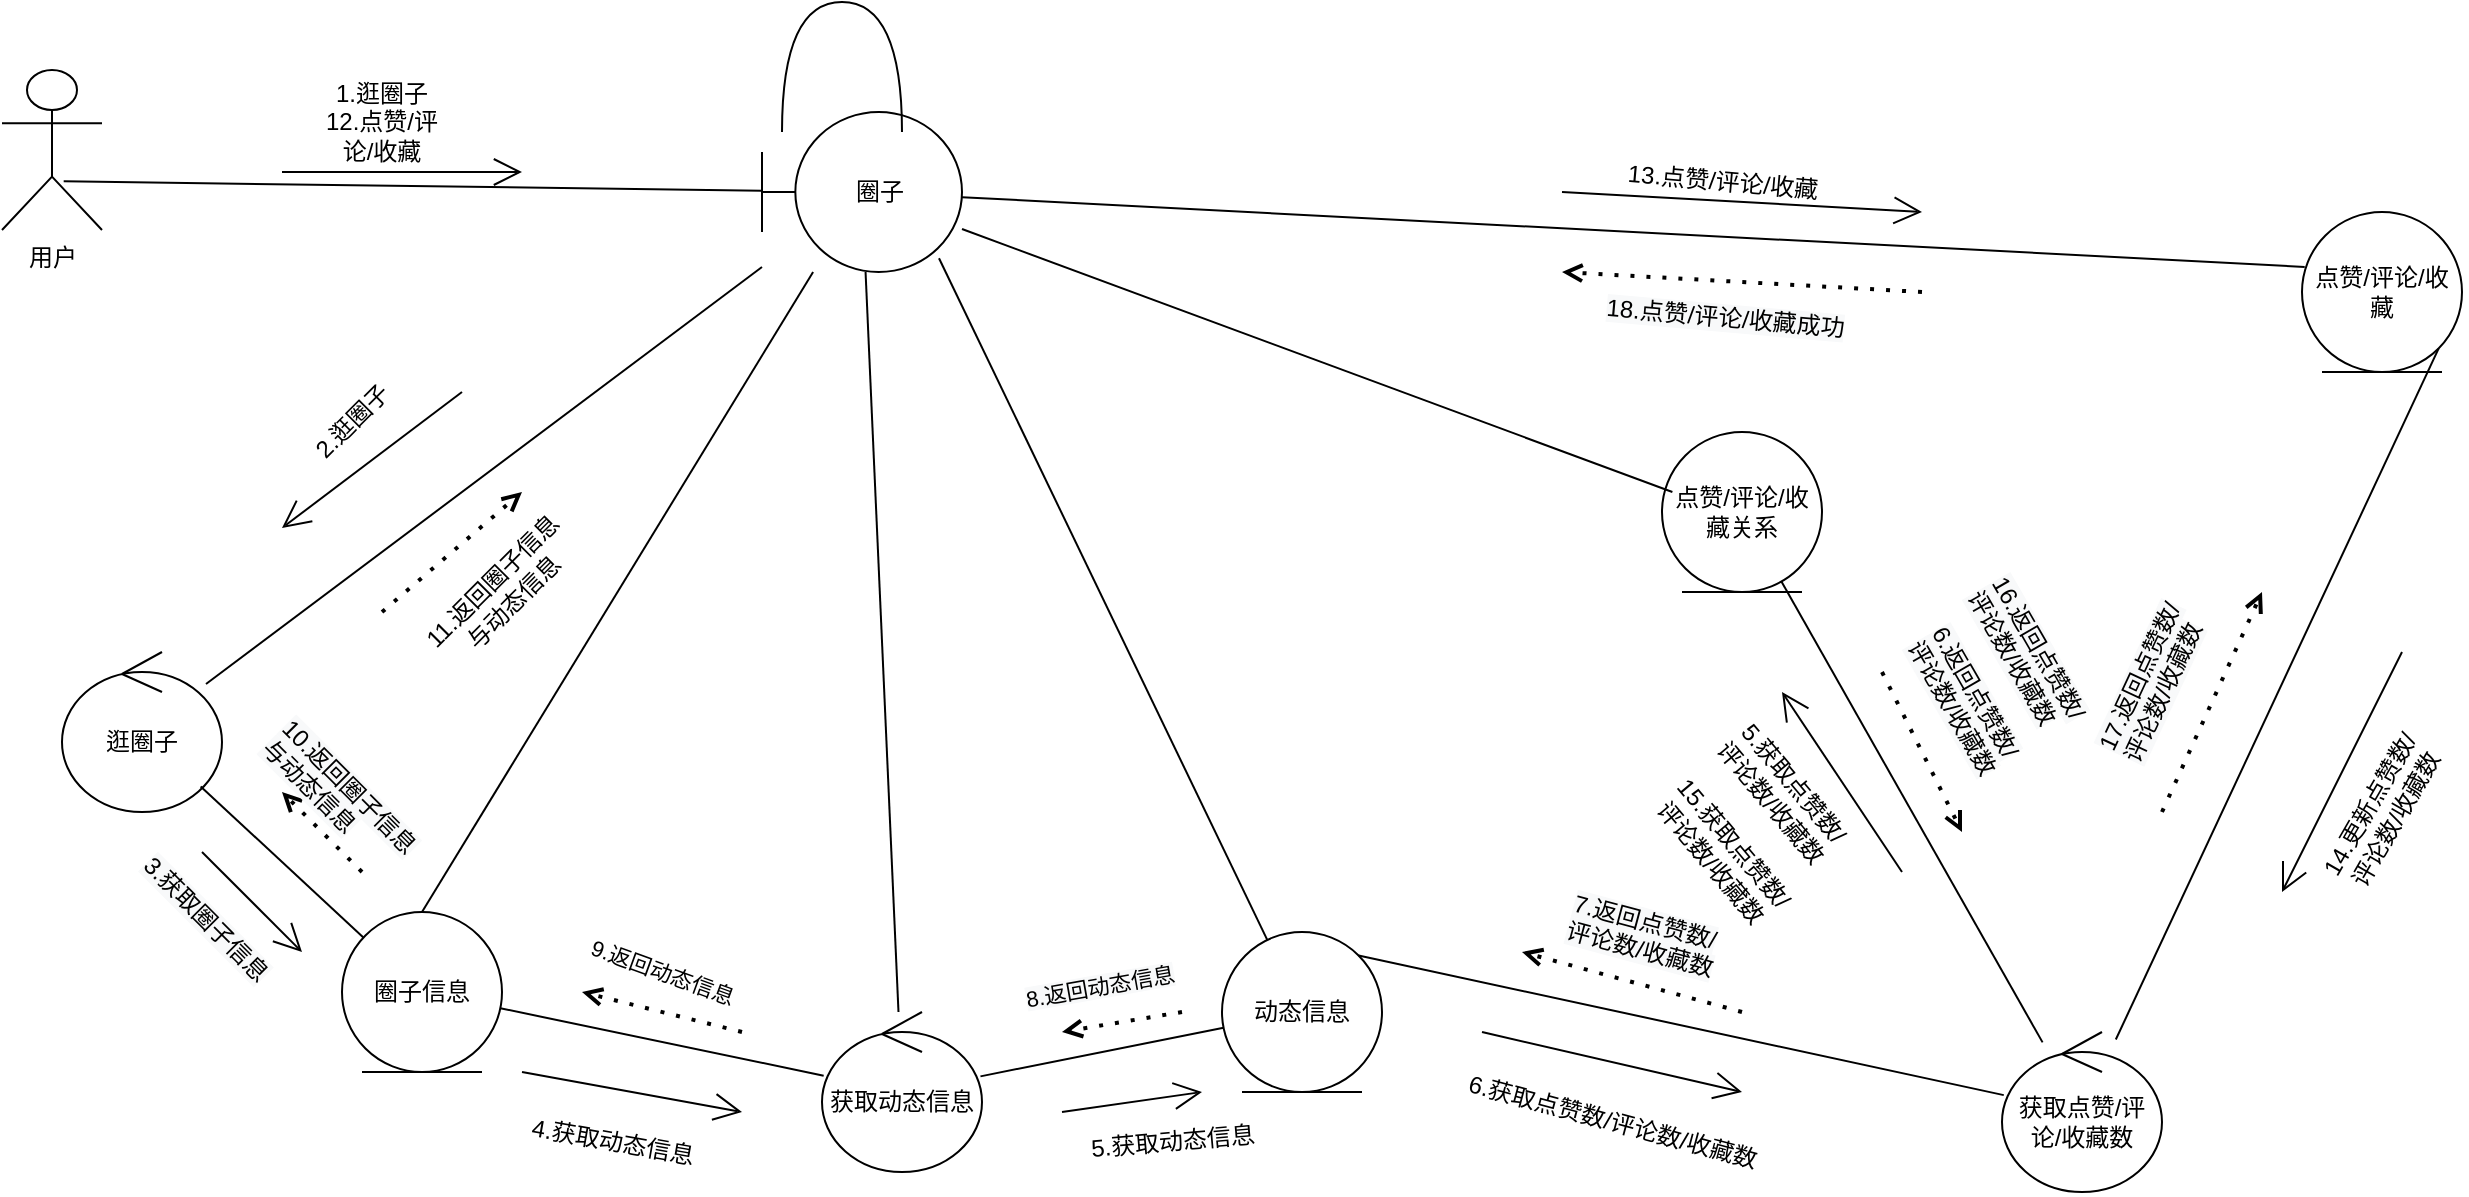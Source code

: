 <mxfile version="20.0.3" type="github" pages="8">
  <diagram id="d1b2TJYHjpC8bM6dL9ag" name="逛圈子">
    <mxGraphModel dx="1422" dy="793" grid="1" gridSize="10" guides="1" tooltips="1" connect="1" arrows="1" fold="1" page="1" pageScale="1" pageWidth="1169" pageHeight="1654" math="0" shadow="0">
      <root>
        <mxCell id="0" />
        <mxCell id="1" parent="0" />
        <mxCell id="DOh98CFtYALguDs7qSSj-1" value="用户" style="shape=umlActor;verticalLabelPosition=bottom;verticalAlign=top;html=1;" vertex="1" parent="1">
          <mxGeometry x="30" y="39" width="50" height="80" as="geometry" />
        </mxCell>
        <mxCell id="DOh98CFtYALguDs7qSSj-2" value="圈子" style="shape=umlBoundary;whiteSpace=wrap;html=1;" vertex="1" parent="1">
          <mxGeometry x="410" y="60" width="100" height="80" as="geometry" />
        </mxCell>
        <mxCell id="DOh98CFtYALguDs7qSSj-5" value="圈子信息" style="ellipse;shape=umlEntity;whiteSpace=wrap;html=1;" vertex="1" parent="1">
          <mxGeometry x="200" y="460" width="80" height="80" as="geometry" />
        </mxCell>
        <mxCell id="DOh98CFtYALguDs7qSSj-6" value="获取动态信息" style="ellipse;shape=umlControl;whiteSpace=wrap;html=1;" vertex="1" parent="1">
          <mxGeometry x="440" y="510" width="80" height="80" as="geometry" />
        </mxCell>
        <mxCell id="DOh98CFtYALguDs7qSSj-7" value="动态信息" style="ellipse;shape=umlEntity;whiteSpace=wrap;html=1;" vertex="1" parent="1">
          <mxGeometry x="640" y="470" width="80" height="80" as="geometry" />
        </mxCell>
        <mxCell id="DOh98CFtYALguDs7qSSj-8" value="获取点赞/评论/收藏数" style="ellipse;shape=umlControl;whiteSpace=wrap;html=1;" vertex="1" parent="1">
          <mxGeometry x="1030" y="520" width="80" height="80" as="geometry" />
        </mxCell>
        <mxCell id="DOh98CFtYALguDs7qSSj-9" value="&lt;span style=&quot;&quot;&gt;点赞/评论/收藏关系&lt;/span&gt;" style="ellipse;shape=umlEntity;whiteSpace=wrap;html=1;" vertex="1" parent="1">
          <mxGeometry x="860" y="220" width="80" height="80" as="geometry" />
        </mxCell>
        <mxCell id="DOh98CFtYALguDs7qSSj-10" value="点赞/评论/收藏" style="ellipse;shape=umlEntity;whiteSpace=wrap;html=1;" vertex="1" parent="1">
          <mxGeometry x="1180" y="110" width="80" height="80" as="geometry" />
        </mxCell>
        <mxCell id="DOh98CFtYALguDs7qSSj-11" value="&lt;span style=&quot;&quot;&gt;逛圈子&lt;/span&gt;" style="ellipse;shape=umlControl;whiteSpace=wrap;html=1;" vertex="1" parent="1">
          <mxGeometry x="60" y="330" width="80" height="80" as="geometry" />
        </mxCell>
        <mxCell id="DOh98CFtYALguDs7qSSj-19" value="" style="endArrow=none;html=1;rounded=0;exitX=0.617;exitY=0.696;exitDx=0;exitDy=0;exitPerimeter=0;" edge="1" parent="1" source="DOh98CFtYALguDs7qSSj-1" target="DOh98CFtYALguDs7qSSj-2">
          <mxGeometry width="50" height="50" relative="1" as="geometry">
            <mxPoint x="520" y="370" as="sourcePoint" />
            <mxPoint x="570" y="320" as="targetPoint" />
          </mxGeometry>
        </mxCell>
        <mxCell id="DOh98CFtYALguDs7qSSj-20" value="" style="endArrow=none;html=1;rounded=0;" edge="1" parent="1" source="DOh98CFtYALguDs7qSSj-11" target="DOh98CFtYALguDs7qSSj-2">
          <mxGeometry width="50" height="50" relative="1" as="geometry">
            <mxPoint x="250" y="150" as="sourcePoint" />
            <mxPoint x="420" y="106.875" as="targetPoint" />
          </mxGeometry>
        </mxCell>
        <mxCell id="DOh98CFtYALguDs7qSSj-21" value="" style="endArrow=none;html=1;rounded=0;exitX=0.5;exitY=0;exitDx=0;exitDy=0;" edge="1" parent="1" source="DOh98CFtYALguDs7qSSj-5" target="DOh98CFtYALguDs7qSSj-2">
          <mxGeometry width="50" height="50" relative="1" as="geometry">
            <mxPoint x="90.85" y="95.68" as="sourcePoint" />
            <mxPoint x="430" y="116.875" as="targetPoint" />
          </mxGeometry>
        </mxCell>
        <mxCell id="DOh98CFtYALguDs7qSSj-22" value="" style="endArrow=none;html=1;rounded=0;" edge="1" parent="1" source="DOh98CFtYALguDs7qSSj-6" target="DOh98CFtYALguDs7qSSj-2">
          <mxGeometry width="50" height="50" relative="1" as="geometry">
            <mxPoint x="100.85" y="105.68" as="sourcePoint" />
            <mxPoint x="440" y="126.875" as="targetPoint" />
          </mxGeometry>
        </mxCell>
        <mxCell id="DOh98CFtYALguDs7qSSj-23" value="" style="endArrow=none;html=1;rounded=0;entryX=0.885;entryY=0.914;entryDx=0;entryDy=0;entryPerimeter=0;" edge="1" parent="1" source="DOh98CFtYALguDs7qSSj-7" target="DOh98CFtYALguDs7qSSj-2">
          <mxGeometry width="50" height="50" relative="1" as="geometry">
            <mxPoint x="110.85" y="115.68" as="sourcePoint" />
            <mxPoint x="450" y="136.875" as="targetPoint" />
          </mxGeometry>
        </mxCell>
        <mxCell id="DOh98CFtYALguDs7qSSj-25" value="" style="endArrow=none;html=1;rounded=0;exitX=0.065;exitY=0.375;exitDx=0;exitDy=0;exitPerimeter=0;" edge="1" parent="1" source="DOh98CFtYALguDs7qSSj-9" target="DOh98CFtYALguDs7qSSj-2">
          <mxGeometry width="50" height="50" relative="1" as="geometry">
            <mxPoint x="130.85" y="135.68" as="sourcePoint" />
            <mxPoint x="470" y="156.875" as="targetPoint" />
          </mxGeometry>
        </mxCell>
        <mxCell id="DOh98CFtYALguDs7qSSj-26" value="" style="endArrow=none;html=1;rounded=0;exitX=0.017;exitY=0.343;exitDx=0;exitDy=0;exitPerimeter=0;" edge="1" parent="1" source="DOh98CFtYALguDs7qSSj-10" target="DOh98CFtYALguDs7qSSj-2">
          <mxGeometry width="50" height="50" relative="1" as="geometry">
            <mxPoint x="140.85" y="145.68" as="sourcePoint" />
            <mxPoint x="480" y="166.875" as="targetPoint" />
          </mxGeometry>
        </mxCell>
        <mxCell id="DOh98CFtYALguDs7qSSj-28" value="" style="shape=requiredInterface;html=1;verticalLabelPosition=bottom;sketch=0;direction=north;" vertex="1" parent="1">
          <mxGeometry x="420" y="5" width="60" height="65" as="geometry" />
        </mxCell>
        <mxCell id="DOh98CFtYALguDs7qSSj-29" value="" style="endArrow=open;endFill=1;endSize=12;html=1;rounded=0;" edge="1" parent="1">
          <mxGeometry width="160" relative="1" as="geometry">
            <mxPoint x="170" y="90" as="sourcePoint" />
            <mxPoint x="290" y="90" as="targetPoint" />
          </mxGeometry>
        </mxCell>
        <mxCell id="DOh98CFtYALguDs7qSSj-30" value="" style="endArrow=open;endFill=1;endSize=12;html=1;rounded=0;" edge="1" parent="1">
          <mxGeometry width="160" relative="1" as="geometry">
            <mxPoint x="260" y="200" as="sourcePoint" />
            <mxPoint x="170" y="268" as="targetPoint" />
          </mxGeometry>
        </mxCell>
        <mxCell id="DOh98CFtYALguDs7qSSj-31" value="" style="endArrow=none;html=1;rounded=0;" edge="1" parent="1" source="DOh98CFtYALguDs7qSSj-11" target="DOh98CFtYALguDs7qSSj-5">
          <mxGeometry width="50" height="50" relative="1" as="geometry">
            <mxPoint x="139.999" y="352.529" as="sourcePoint" />
            <mxPoint x="417.1" y="160.002" as="targetPoint" />
          </mxGeometry>
        </mxCell>
        <mxCell id="DOh98CFtYALguDs7qSSj-32" value="" style="endArrow=none;html=1;rounded=0;" edge="1" parent="1" source="DOh98CFtYALguDs7qSSj-5" target="DOh98CFtYALguDs7qSSj-6">
          <mxGeometry width="50" height="50" relative="1" as="geometry">
            <mxPoint x="152.899" y="347.249" as="sourcePoint" />
            <mxPoint x="430" y="154.722" as="targetPoint" />
          </mxGeometry>
        </mxCell>
        <mxCell id="DOh98CFtYALguDs7qSSj-33" value="" style="endArrow=none;html=1;rounded=0;" edge="1" parent="1" source="DOh98CFtYALguDs7qSSj-6" target="DOh98CFtYALguDs7qSSj-7">
          <mxGeometry width="50" height="50" relative="1" as="geometry">
            <mxPoint x="162.899" y="357.249" as="sourcePoint" />
            <mxPoint x="440" y="164.722" as="targetPoint" />
          </mxGeometry>
        </mxCell>
        <mxCell id="DOh98CFtYALguDs7qSSj-34" value="" style="endArrow=none;html=1;rounded=0;exitX=1;exitY=0;exitDx=0;exitDy=0;" edge="1" parent="1" source="DOh98CFtYALguDs7qSSj-7" target="DOh98CFtYALguDs7qSSj-8">
          <mxGeometry width="50" height="50" relative="1" as="geometry">
            <mxPoint x="172.899" y="367.249" as="sourcePoint" />
            <mxPoint x="450" y="174.722" as="targetPoint" />
          </mxGeometry>
        </mxCell>
        <mxCell id="DOh98CFtYALguDs7qSSj-35" value="" style="endArrow=none;html=1;rounded=0;" edge="1" parent="1" source="DOh98CFtYALguDs7qSSj-8" target="DOh98CFtYALguDs7qSSj-9">
          <mxGeometry width="50" height="50" relative="1" as="geometry">
            <mxPoint x="182.899" y="377.249" as="sourcePoint" />
            <mxPoint x="460" y="184.722" as="targetPoint" />
          </mxGeometry>
        </mxCell>
        <mxCell id="DOh98CFtYALguDs7qSSj-37" value="" style="endArrow=open;endFill=1;endSize=12;html=1;rounded=0;" edge="1" parent="1">
          <mxGeometry width="160" relative="1" as="geometry">
            <mxPoint x="130" y="430" as="sourcePoint" />
            <mxPoint x="180" y="480" as="targetPoint" />
          </mxGeometry>
        </mxCell>
        <mxCell id="DOh98CFtYALguDs7qSSj-39" value="" style="endArrow=open;endFill=1;endSize=12;html=1;rounded=0;" edge="1" parent="1">
          <mxGeometry width="160" relative="1" as="geometry">
            <mxPoint x="290" y="540" as="sourcePoint" />
            <mxPoint x="400" y="560" as="targetPoint" />
          </mxGeometry>
        </mxCell>
        <mxCell id="DOh98CFtYALguDs7qSSj-40" value="" style="endArrow=open;endFill=1;endSize=12;html=1;rounded=0;" edge="1" parent="1">
          <mxGeometry width="160" relative="1" as="geometry">
            <mxPoint x="560" y="560" as="sourcePoint" />
            <mxPoint x="630" y="550" as="targetPoint" />
          </mxGeometry>
        </mxCell>
        <mxCell id="DOh98CFtYALguDs7qSSj-41" value="" style="endArrow=open;endFill=1;endSize=12;html=1;rounded=0;" edge="1" parent="1">
          <mxGeometry width="160" relative="1" as="geometry">
            <mxPoint x="770" y="520" as="sourcePoint" />
            <mxPoint x="900" y="550" as="targetPoint" />
          </mxGeometry>
        </mxCell>
        <mxCell id="DOh98CFtYALguDs7qSSj-42" value="" style="endArrow=open;endFill=1;endSize=12;html=1;rounded=0;" edge="1" parent="1">
          <mxGeometry width="160" relative="1" as="geometry">
            <mxPoint x="980" y="440" as="sourcePoint" />
            <mxPoint x="920" y="350" as="targetPoint" />
          </mxGeometry>
        </mxCell>
        <mxCell id="DOh98CFtYALguDs7qSSj-43" value="" style="endArrow=open;endFill=1;endSize=12;html=1;rounded=0;" edge="1" parent="1">
          <mxGeometry width="160" relative="1" as="geometry">
            <mxPoint x="810" y="100" as="sourcePoint" />
            <mxPoint x="990" y="110" as="targetPoint" />
          </mxGeometry>
        </mxCell>
        <mxCell id="DOh98CFtYALguDs7qSSj-45" value="" style="endArrow=none;html=1;rounded=0;entryX=1;entryY=1;entryDx=0;entryDy=0;" edge="1" parent="1" source="DOh98CFtYALguDs7qSSj-8" target="DOh98CFtYALguDs7qSSj-10">
          <mxGeometry width="50" height="50" relative="1" as="geometry">
            <mxPoint x="1190" y="540" as="sourcePoint" />
            <mxPoint x="928.813" y="305.299" as="targetPoint" />
          </mxGeometry>
        </mxCell>
        <mxCell id="DOh98CFtYALguDs7qSSj-46" value="" style="endArrow=open;endFill=1;endSize=12;html=1;rounded=0;" edge="1" parent="1">
          <mxGeometry width="160" relative="1" as="geometry">
            <mxPoint x="1230" y="330" as="sourcePoint" />
            <mxPoint x="1170" y="450" as="targetPoint" />
          </mxGeometry>
        </mxCell>
        <mxCell id="DOh98CFtYALguDs7qSSj-48" value="" style="endArrow=open;dashed=1;html=1;dashPattern=1 3;strokeWidth=2;rounded=0;endFill=0;" edge="1" parent="1">
          <mxGeometry width="50" height="50" relative="1" as="geometry">
            <mxPoint x="400" y="520" as="sourcePoint" />
            <mxPoint x="320" y="500" as="targetPoint" />
          </mxGeometry>
        </mxCell>
        <mxCell id="DOh98CFtYALguDs7qSSj-50" value="" style="endArrow=open;dashed=1;html=1;dashPattern=1 3;strokeWidth=2;rounded=0;endFill=0;" edge="1" parent="1">
          <mxGeometry width="50" height="50" relative="1" as="geometry">
            <mxPoint x="970" y="340" as="sourcePoint" />
            <mxPoint x="1010" y="420" as="targetPoint" />
          </mxGeometry>
        </mxCell>
        <mxCell id="DOh98CFtYALguDs7qSSj-51" value="" style="endArrow=open;dashed=1;html=1;dashPattern=1 3;strokeWidth=2;rounded=0;endFill=0;" edge="1" parent="1">
          <mxGeometry width="50" height="50" relative="1" as="geometry">
            <mxPoint x="1110" y="410" as="sourcePoint" />
            <mxPoint x="1160" y="300" as="targetPoint" />
          </mxGeometry>
        </mxCell>
        <mxCell id="DOh98CFtYALguDs7qSSj-52" value="" style="endArrow=open;dashed=1;html=1;dashPattern=1 3;strokeWidth=2;rounded=0;endFill=0;" edge="1" parent="1">
          <mxGeometry width="50" height="50" relative="1" as="geometry">
            <mxPoint x="900" y="510" as="sourcePoint" />
            <mxPoint x="790" y="480" as="targetPoint" />
          </mxGeometry>
        </mxCell>
        <mxCell id="DOh98CFtYALguDs7qSSj-53" value="" style="endArrow=open;dashed=1;html=1;dashPattern=1 3;strokeWidth=2;rounded=0;endFill=0;" edge="1" parent="1">
          <mxGeometry width="50" height="50" relative="1" as="geometry">
            <mxPoint x="620" y="510" as="sourcePoint" />
            <mxPoint x="560" y="520" as="targetPoint" />
          </mxGeometry>
        </mxCell>
        <mxCell id="DOh98CFtYALguDs7qSSj-54" value="" style="endArrow=open;dashed=1;html=1;dashPattern=1 3;strokeWidth=2;rounded=0;endFill=0;" edge="1" parent="1">
          <mxGeometry width="50" height="50" relative="1" as="geometry">
            <mxPoint x="210" y="440" as="sourcePoint" />
            <mxPoint x="170" y="400" as="targetPoint" />
          </mxGeometry>
        </mxCell>
        <mxCell id="DOh98CFtYALguDs7qSSj-55" value="" style="endArrow=open;dashed=1;html=1;dashPattern=1 3;strokeWidth=2;rounded=0;endFill=0;" edge="1" parent="1">
          <mxGeometry width="50" height="50" relative="1" as="geometry">
            <mxPoint x="220" y="310" as="sourcePoint" />
            <mxPoint x="290" y="250" as="targetPoint" />
          </mxGeometry>
        </mxCell>
        <mxCell id="DOh98CFtYALguDs7qSSj-56" value="" style="endArrow=open;dashed=1;html=1;dashPattern=1 3;strokeWidth=2;rounded=0;endFill=0;" edge="1" parent="1">
          <mxGeometry width="50" height="50" relative="1" as="geometry">
            <mxPoint x="990" y="150" as="sourcePoint" />
            <mxPoint x="810" y="140" as="targetPoint" />
          </mxGeometry>
        </mxCell>
        <mxCell id="DOh98CFtYALguDs7qSSj-58" value="1.逛圈子&lt;br&gt;&lt;span style=&quot;&quot;&gt;12.点赞/评论/收藏&lt;/span&gt;" style="text;html=1;strokeColor=none;fillColor=none;align=center;verticalAlign=middle;whiteSpace=wrap;rounded=0;rotation=0;" vertex="1" parent="1">
          <mxGeometry x="190" y="50" width="60" height="30" as="geometry" />
        </mxCell>
        <mxCell id="DOh98CFtYALguDs7qSSj-59" value="2.逛圈子" style="text;html=1;align=center;verticalAlign=middle;resizable=0;points=[];autosize=1;strokeColor=none;fillColor=none;rotation=-45;" vertex="1" parent="1">
          <mxGeometry x="170" y="200" width="70" height="30" as="geometry" />
        </mxCell>
        <mxCell id="DOh98CFtYALguDs7qSSj-62" value="11.返回圈子信息&lt;br&gt;与动态信息" style="text;html=1;align=center;verticalAlign=middle;resizable=0;points=[];autosize=1;strokeColor=none;fillColor=none;rotation=-45;" vertex="1" parent="1">
          <mxGeometry x="225" y="280" width="110" height="40" as="geometry" />
        </mxCell>
        <mxCell id="DOh98CFtYALguDs7qSSj-63" value="&lt;span style=&quot;color: rgb(0, 0, 0); font-family: Helvetica; font-size: 12px; font-style: normal; font-variant-ligatures: normal; font-variant-caps: normal; font-weight: 400; letter-spacing: normal; orphans: 2; text-align: center; text-indent: 0px; text-transform: none; widows: 2; word-spacing: 0px; -webkit-text-stroke-width: 0px; background-color: rgb(248, 249, 250); text-decoration-thickness: initial; text-decoration-style: initial; text-decoration-color: initial; float: none; display: inline !important;&quot;&gt;3.获取圈子信息&lt;/span&gt;" style="text;whiteSpace=wrap;html=1;rotation=45;" vertex="1" parent="1">
          <mxGeometry x="80" y="460" width="120" height="40" as="geometry" />
        </mxCell>
        <mxCell id="DOh98CFtYALguDs7qSSj-64" value="&lt;span style=&quot;color: rgb(0, 0, 0); font-family: Helvetica; font-size: 12px; font-style: normal; font-variant-ligatures: normal; font-variant-caps: normal; font-weight: 400; letter-spacing: normal; orphans: 2; text-align: center; text-indent: 0px; text-transform: none; widows: 2; word-spacing: 0px; -webkit-text-stroke-width: 0px; background-color: rgb(248, 249, 250); text-decoration-thickness: initial; text-decoration-style: initial; text-decoration-color: initial; float: none; display: inline !important;&quot;&gt;10.返回圈子信息&lt;/span&gt;&lt;br style=&quot;color: rgb(0, 0, 0); font-family: Helvetica; font-size: 12px; font-style: normal; font-variant-ligatures: normal; font-variant-caps: normal; font-weight: 400; letter-spacing: normal; orphans: 2; text-align: center; text-indent: 0px; text-transform: none; widows: 2; word-spacing: 0px; -webkit-text-stroke-width: 0px; text-decoration-thickness: initial; text-decoration-style: initial; text-decoration-color: initial;&quot;&gt;&lt;span style=&quot;color: rgb(0, 0, 0); font-family: Helvetica; font-size: 12px; font-style: normal; font-variant-ligatures: normal; font-variant-caps: normal; font-weight: 400; letter-spacing: normal; orphans: 2; text-align: center; text-indent: 0px; text-transform: none; widows: 2; word-spacing: 0px; -webkit-text-stroke-width: 0px; background-color: rgb(248, 249, 250); text-decoration-thickness: initial; text-decoration-style: initial; text-decoration-color: initial; float: none; display: inline !important;&quot;&gt;与动态信息&lt;/span&gt;" style="text;whiteSpace=wrap;html=1;rotation=45;" vertex="1" parent="1">
          <mxGeometry x="145" y="390" width="120" height="50" as="geometry" />
        </mxCell>
        <mxCell id="DOh98CFtYALguDs7qSSj-65" value="4.获取动态信息" style="text;html=1;align=center;verticalAlign=middle;resizable=0;points=[];autosize=1;strokeColor=none;fillColor=none;rotation=10;" vertex="1" parent="1">
          <mxGeometry x="280" y="560" width="110" height="30" as="geometry" />
        </mxCell>
        <mxCell id="DOh98CFtYALguDs7qSSj-67" value="&lt;span style=&quot;font-size: 11px;&quot;&gt;9.返回动态信息&lt;/span&gt;" style="text;html=1;align=center;verticalAlign=middle;resizable=0;points=[];autosize=1;strokeColor=none;fillColor=none;rotation=20;" vertex="1" parent="1">
          <mxGeometry x="305" y="475" width="110" height="30" as="geometry" />
        </mxCell>
        <mxCell id="DOh98CFtYALguDs7qSSj-68" value="5.获取动态信息" style="text;html=1;align=center;verticalAlign=middle;resizable=0;points=[];autosize=1;strokeColor=none;fillColor=none;rotation=-5;" vertex="1" parent="1">
          <mxGeometry x="560" y="560" width="110" height="30" as="geometry" />
        </mxCell>
        <mxCell id="DOh98CFtYALguDs7qSSj-70" value="&lt;span style=&quot;color: rgb(0, 0, 0); font-family: Helvetica; font-size: 11px; font-style: normal; font-variant-ligatures: normal; font-variant-caps: normal; font-weight: 400; letter-spacing: normal; orphans: 2; text-align: center; text-indent: 0px; text-transform: none; widows: 2; word-spacing: 0px; -webkit-text-stroke-width: 0px; background-color: rgb(248, 249, 250); text-decoration-thickness: initial; text-decoration-style: initial; text-decoration-color: initial; float: none; display: inline !important;&quot;&gt;8.返回动态信息&lt;/span&gt;" style="text;whiteSpace=wrap;html=1;rotation=-10;" vertex="1" parent="1">
          <mxGeometry x="540" y="480" width="120" height="40" as="geometry" />
        </mxCell>
        <mxCell id="DOh98CFtYALguDs7qSSj-71" value="6.获取点赞数/评论数/收藏数" style="text;html=1;align=center;verticalAlign=middle;resizable=0;points=[];autosize=1;strokeColor=none;fillColor=none;rotation=15;" vertex="1" parent="1">
          <mxGeometry x="750.0" y="550" width="170" height="30" as="geometry" />
        </mxCell>
        <mxCell id="DOh98CFtYALguDs7qSSj-72" value="&lt;span style=&quot;color: rgb(0, 0, 0); font-family: Helvetica; font-size: 12px; font-style: normal; font-variant-ligatures: normal; font-variant-caps: normal; font-weight: 400; letter-spacing: normal; orphans: 2; text-align: center; text-indent: 0px; text-transform: none; widows: 2; word-spacing: 0px; -webkit-text-stroke-width: 0px; text-decoration-thickness: initial; text-decoration-style: initial; text-decoration-color: initial; background-color: rgb(248, 249, 250);&quot;&gt;7.返回点赞数/&lt;/span&gt;&lt;br style=&quot;color: rgb(0, 0, 0); font-family: Helvetica; font-size: 12px; font-style: normal; font-variant-ligatures: normal; font-variant-caps: normal; font-weight: 400; letter-spacing: normal; orphans: 2; text-align: center; text-indent: 0px; text-transform: none; widows: 2; word-spacing: 0px; -webkit-text-stroke-width: 0px; text-decoration-thickness: initial; text-decoration-style: initial; text-decoration-color: initial; background-color: rgb(248, 249, 250);&quot;&gt;&lt;span style=&quot;color: rgb(0, 0, 0); font-family: Helvetica; font-size: 12px; font-style: normal; font-variant-ligatures: normal; font-variant-caps: normal; font-weight: 400; letter-spacing: normal; orphans: 2; text-align: center; text-indent: 0px; text-transform: none; widows: 2; word-spacing: 0px; -webkit-text-stroke-width: 0px; text-decoration-thickness: initial; text-decoration-style: initial; text-decoration-color: initial; background-color: rgb(248, 249, 250);&quot;&gt;评论数/收藏数&lt;/span&gt;" style="text;whiteSpace=wrap;html=1;rotation=15;" vertex="1" parent="1">
          <mxGeometry x="810" y="455" width="110" height="50" as="geometry" />
        </mxCell>
        <mxCell id="DOh98CFtYALguDs7qSSj-73" value="5.获取点赞数/&lt;br&gt;评论数/收藏数" style="text;html=1;align=center;verticalAlign=middle;resizable=0;points=[];autosize=1;strokeColor=none;fillColor=none;rotation=50;" vertex="1" parent="1">
          <mxGeometry x="870" y="380" width="100" height="40" as="geometry" />
        </mxCell>
        <mxCell id="DOh98CFtYALguDs7qSSj-74" value="&lt;span style=&quot;color: rgb(0, 0, 0); font-family: Helvetica; font-size: 12px; font-style: normal; font-variant-ligatures: normal; font-variant-caps: normal; font-weight: 400; letter-spacing: normal; orphans: 2; text-align: center; text-indent: 0px; text-transform: none; widows: 2; word-spacing: 0px; -webkit-text-stroke-width: 0px; text-decoration-thickness: initial; text-decoration-style: initial; text-decoration-color: initial; background-color: rgb(248, 249, 250);&quot;&gt;6.返回点赞数/&lt;/span&gt;&lt;br style=&quot;color: rgb(0, 0, 0); font-family: Helvetica; font-size: 12px; font-style: normal; font-variant-ligatures: normal; font-variant-caps: normal; font-weight: 400; letter-spacing: normal; orphans: 2; text-align: center; text-indent: 0px; text-transform: none; widows: 2; word-spacing: 0px; -webkit-text-stroke-width: 0px; text-decoration-thickness: initial; text-decoration-style: initial; text-decoration-color: initial; background-color: rgb(248, 249, 250);&quot;&gt;&lt;span style=&quot;color: rgb(0, 0, 0); font-family: Helvetica; font-size: 12px; font-style: normal; font-variant-ligatures: normal; font-variant-caps: normal; font-weight: 400; letter-spacing: normal; orphans: 2; text-align: center; text-indent: 0px; text-transform: none; widows: 2; word-spacing: 0px; -webkit-text-stroke-width: 0px; text-decoration-thickness: initial; text-decoration-style: initial; text-decoration-color: initial; background-color: rgb(248, 249, 250);&quot;&gt;评论数/收藏数&lt;/span&gt;" style="text;whiteSpace=wrap;html=1;rotation=60;" vertex="1" parent="1">
          <mxGeometry x="960" y="345" width="110" height="50" as="geometry" />
        </mxCell>
        <mxCell id="DOh98CFtYALguDs7qSSj-76" value="13.点赞/评论/收藏" style="text;html=1;align=center;verticalAlign=middle;resizable=0;points=[];autosize=1;strokeColor=none;fillColor=none;rotation=5;" vertex="1" parent="1">
          <mxGeometry x="830" y="80" width="120" height="30" as="geometry" />
        </mxCell>
        <mxCell id="DOh98CFtYALguDs7qSSj-77" value="&lt;span style=&quot;color: rgb(0, 0, 0); font-family: Helvetica; font-size: 12px; font-style: normal; font-variant-ligatures: normal; font-variant-caps: normal; font-weight: 400; letter-spacing: normal; orphans: 2; text-align: center; text-indent: 0px; text-transform: none; widows: 2; word-spacing: 0px; -webkit-text-stroke-width: 0px; background-color: rgb(248, 249, 250); text-decoration-thickness: initial; text-decoration-style: initial; text-decoration-color: initial; float: none; display: inline !important;&quot;&gt;18.点赞/评论/收藏成功&lt;/span&gt;" style="text;whiteSpace=wrap;html=1;rotation=5;" vertex="1" parent="1">
          <mxGeometry x="830" y="150" width="150" height="40" as="geometry" />
        </mxCell>
        <mxCell id="DOh98CFtYALguDs7qSSj-78" value="14.更新点赞数/&lt;br&gt;评论数/收藏数" style="text;html=1;align=center;verticalAlign=middle;resizable=0;points=[];autosize=1;strokeColor=none;fillColor=none;rotation=-60;" vertex="1" parent="1">
          <mxGeometry x="1170" y="390" width="100" height="40" as="geometry" />
        </mxCell>
        <mxCell id="DOh98CFtYALguDs7qSSj-79" value="&lt;span style=&quot;color: rgb(0, 0, 0); font-family: Helvetica; font-size: 12px; font-style: normal; font-variant-ligatures: normal; font-variant-caps: normal; font-weight: 400; letter-spacing: normal; orphans: 2; text-align: center; text-indent: 0px; text-transform: none; widows: 2; word-spacing: 0px; -webkit-text-stroke-width: 0px; text-decoration-thickness: initial; text-decoration-style: initial; text-decoration-color: initial; background-color: rgb(248, 249, 250);&quot;&gt;17.返回点赞数/&lt;/span&gt;&lt;br style=&quot;color: rgb(0, 0, 0); font-family: Helvetica; font-size: 12px; font-style: normal; font-variant-ligatures: normal; font-variant-caps: normal; font-weight: 400; letter-spacing: normal; orphans: 2; text-align: center; text-indent: 0px; text-transform: none; widows: 2; word-spacing: 0px; -webkit-text-stroke-width: 0px; text-decoration-thickness: initial; text-decoration-style: initial; text-decoration-color: initial; background-color: rgb(248, 249, 250);&quot;&gt;&lt;span style=&quot;color: rgb(0, 0, 0); font-family: Helvetica; font-size: 12px; font-style: normal; font-variant-ligatures: normal; font-variant-caps: normal; font-weight: 400; letter-spacing: normal; orphans: 2; text-align: center; text-indent: 0px; text-transform: none; widows: 2; word-spacing: 0px; -webkit-text-stroke-width: 0px; text-decoration-thickness: initial; text-decoration-style: initial; text-decoration-color: initial; background-color: rgb(248, 249, 250);&quot;&gt;评论数/收藏数&lt;/span&gt;" style="text;whiteSpace=wrap;html=1;rotation=-65;" vertex="1" parent="1">
          <mxGeometry x="1060" y="310" width="110" height="50" as="geometry" />
        </mxCell>
        <mxCell id="DOh98CFtYALguDs7qSSj-81" value="15.获取点赞数/&lt;br&gt;评论数/收藏数" style="text;html=1;align=center;verticalAlign=middle;resizable=0;points=[];autosize=1;strokeColor=none;fillColor=none;rotation=50;" vertex="1" parent="1">
          <mxGeometry x="840" y="410" width="100" height="40" as="geometry" />
        </mxCell>
        <mxCell id="DOh98CFtYALguDs7qSSj-82" value="&lt;span style=&quot;color: rgb(0, 0, 0); font-family: Helvetica; font-size: 12px; font-style: normal; font-variant-ligatures: normal; font-variant-caps: normal; font-weight: 400; letter-spacing: normal; orphans: 2; text-align: center; text-indent: 0px; text-transform: none; widows: 2; word-spacing: 0px; -webkit-text-stroke-width: 0px; text-decoration-thickness: initial; text-decoration-style: initial; text-decoration-color: initial; background-color: rgb(248, 249, 250);&quot;&gt;16.返回点赞数/&lt;/span&gt;&lt;br style=&quot;color: rgb(0, 0, 0); font-family: Helvetica; font-size: 12px; font-style: normal; font-variant-ligatures: normal; font-variant-caps: normal; font-weight: 400; letter-spacing: normal; orphans: 2; text-align: center; text-indent: 0px; text-transform: none; widows: 2; word-spacing: 0px; -webkit-text-stroke-width: 0px; text-decoration-thickness: initial; text-decoration-style: initial; text-decoration-color: initial; background-color: rgb(248, 249, 250);&quot;&gt;&lt;span style=&quot;color: rgb(0, 0, 0); font-family: Helvetica; font-size: 12px; font-style: normal; font-variant-ligatures: normal; font-variant-caps: normal; font-weight: 400; letter-spacing: normal; orphans: 2; text-align: center; text-indent: 0px; text-transform: none; widows: 2; word-spacing: 0px; -webkit-text-stroke-width: 0px; text-decoration-thickness: initial; text-decoration-style: initial; text-decoration-color: initial; background-color: rgb(248, 249, 250);&quot;&gt;评论数/收藏数&lt;/span&gt;" style="text;whiteSpace=wrap;html=1;rotation=60;" vertex="1" parent="1">
          <mxGeometry x="990" y="320" width="110" height="50" as="geometry" />
        </mxCell>
      </root>
    </mxGraphModel>
  </diagram>
  <diagram id="hK-ynY_6plslQyVGIst8" name="浏览文章">
    <mxGraphModel dx="1117" dy="623" grid="1" gridSize="10" guides="1" tooltips="1" connect="1" arrows="1" fold="1" page="1" pageScale="1" pageWidth="1169" pageHeight="1654" math="0" shadow="0">
      <root>
        <mxCell id="0" />
        <mxCell id="1" parent="0" />
        <mxCell id="DaUEvmfYBcf6eKaWcRXY-1" value="用户" style="shape=umlActor;verticalLabelPosition=bottom;verticalAlign=top;html=1;" vertex="1" parent="1">
          <mxGeometry x="30" y="39" width="50" height="80" as="geometry" />
        </mxCell>
        <mxCell id="DaUEvmfYBcf6eKaWcRXY-2" value="&lt;span style=&quot;&quot;&gt;文章浏览&lt;/span&gt;" style="shape=umlBoundary;whiteSpace=wrap;html=1;" vertex="1" parent="1">
          <mxGeometry x="410" y="60" width="100" height="80" as="geometry" />
        </mxCell>
        <mxCell id="DaUEvmfYBcf6eKaWcRXY-3" value="&lt;span style=&quot;&quot;&gt;文章信息&lt;/span&gt;" style="ellipse;shape=umlEntity;whiteSpace=wrap;html=1;" vertex="1" parent="1">
          <mxGeometry x="270" y="540" width="80" height="80" as="geometry" />
        </mxCell>
        <mxCell id="DaUEvmfYBcf6eKaWcRXY-6" value="获取点赞/评论/收藏数" style="ellipse;shape=umlControl;whiteSpace=wrap;html=1;" vertex="1" parent="1">
          <mxGeometry x="700" y="520" width="80" height="80" as="geometry" />
        </mxCell>
        <mxCell id="DaUEvmfYBcf6eKaWcRXY-7" value="&lt;span style=&quot;&quot;&gt;点赞/评论/收藏关系&lt;/span&gt;" style="ellipse;shape=umlEntity;whiteSpace=wrap;html=1;" vertex="1" parent="1">
          <mxGeometry x="560" y="265" width="80" height="85" as="geometry" />
        </mxCell>
        <mxCell id="DaUEvmfYBcf6eKaWcRXY-8" value="点赞/评论/收藏" style="ellipse;shape=umlEntity;whiteSpace=wrap;html=1;" vertex="1" parent="1">
          <mxGeometry x="830" y="100" width="80" height="80" as="geometry" />
        </mxCell>
        <mxCell id="DaUEvmfYBcf6eKaWcRXY-9" value="&lt;span style=&quot;&quot;&gt;浏览文章&lt;/span&gt;" style="ellipse;shape=umlControl;whiteSpace=wrap;html=1;" vertex="1" parent="1">
          <mxGeometry x="60" y="330" width="80" height="80" as="geometry" />
        </mxCell>
        <mxCell id="DaUEvmfYBcf6eKaWcRXY-10" value="" style="endArrow=none;html=1;rounded=0;exitX=0.617;exitY=0.696;exitDx=0;exitDy=0;exitPerimeter=0;" edge="1" parent="1" source="DaUEvmfYBcf6eKaWcRXY-1" target="DaUEvmfYBcf6eKaWcRXY-2">
          <mxGeometry width="50" height="50" relative="1" as="geometry">
            <mxPoint x="520" y="370" as="sourcePoint" />
            <mxPoint x="570" y="320" as="targetPoint" />
          </mxGeometry>
        </mxCell>
        <mxCell id="DaUEvmfYBcf6eKaWcRXY-11" value="" style="endArrow=none;html=1;rounded=0;" edge="1" parent="1" source="DaUEvmfYBcf6eKaWcRXY-9" target="DaUEvmfYBcf6eKaWcRXY-2">
          <mxGeometry width="50" height="50" relative="1" as="geometry">
            <mxPoint x="250" y="150" as="sourcePoint" />
            <mxPoint x="420" y="106.875" as="targetPoint" />
          </mxGeometry>
        </mxCell>
        <mxCell id="DaUEvmfYBcf6eKaWcRXY-12" value="" style="endArrow=none;html=1;rounded=0;exitX=0.5;exitY=0;exitDx=0;exitDy=0;" edge="1" parent="1" source="DaUEvmfYBcf6eKaWcRXY-3" target="DaUEvmfYBcf6eKaWcRXY-2">
          <mxGeometry width="50" height="50" relative="1" as="geometry">
            <mxPoint x="90.85" y="95.68" as="sourcePoint" />
            <mxPoint x="430" y="116.875" as="targetPoint" />
          </mxGeometry>
        </mxCell>
        <mxCell id="DaUEvmfYBcf6eKaWcRXY-15" value="" style="endArrow=none;html=1;rounded=0;exitX=0.065;exitY=0.375;exitDx=0;exitDy=0;exitPerimeter=0;" edge="1" parent="1" source="DaUEvmfYBcf6eKaWcRXY-7" target="DaUEvmfYBcf6eKaWcRXY-2">
          <mxGeometry width="50" height="50" relative="1" as="geometry">
            <mxPoint x="130.85" y="135.68" as="sourcePoint" />
            <mxPoint x="470" y="156.875" as="targetPoint" />
          </mxGeometry>
        </mxCell>
        <mxCell id="DaUEvmfYBcf6eKaWcRXY-16" value="" style="endArrow=none;html=1;rounded=0;exitX=0.017;exitY=0.343;exitDx=0;exitDy=0;exitPerimeter=0;" edge="1" parent="1" source="DaUEvmfYBcf6eKaWcRXY-8" target="DaUEvmfYBcf6eKaWcRXY-2">
          <mxGeometry width="50" height="50" relative="1" as="geometry">
            <mxPoint x="140.85" y="145.68" as="sourcePoint" />
            <mxPoint x="480" y="166.875" as="targetPoint" />
          </mxGeometry>
        </mxCell>
        <mxCell id="DaUEvmfYBcf6eKaWcRXY-17" value="" style="shape=requiredInterface;html=1;verticalLabelPosition=bottom;sketch=0;direction=north;" vertex="1" parent="1">
          <mxGeometry x="420" y="5" width="60" height="65" as="geometry" />
        </mxCell>
        <mxCell id="DaUEvmfYBcf6eKaWcRXY-18" value="" style="endArrow=open;endFill=1;endSize=12;html=1;rounded=0;" edge="1" parent="1">
          <mxGeometry width="160" relative="1" as="geometry">
            <mxPoint x="170" y="90" as="sourcePoint" />
            <mxPoint x="290" y="90" as="targetPoint" />
          </mxGeometry>
        </mxCell>
        <mxCell id="DaUEvmfYBcf6eKaWcRXY-19" value="" style="endArrow=open;endFill=1;endSize=12;html=1;rounded=0;" edge="1" parent="1">
          <mxGeometry width="160" relative="1" as="geometry">
            <mxPoint x="260" y="200.0" as="sourcePoint" />
            <mxPoint x="170" y="268" as="targetPoint" />
          </mxGeometry>
        </mxCell>
        <mxCell id="DaUEvmfYBcf6eKaWcRXY-20" value="" style="endArrow=none;html=1;rounded=0;" edge="1" parent="1" source="DaUEvmfYBcf6eKaWcRXY-9" target="DaUEvmfYBcf6eKaWcRXY-3">
          <mxGeometry width="50" height="50" relative="1" as="geometry">
            <mxPoint x="139.999" y="352.529" as="sourcePoint" />
            <mxPoint x="417.1" y="160.002" as="targetPoint" />
          </mxGeometry>
        </mxCell>
        <mxCell id="DaUEvmfYBcf6eKaWcRXY-23" value="" style="endArrow=none;html=1;rounded=0;" edge="1" parent="1" source="DaUEvmfYBcf6eKaWcRXY-3" target="DaUEvmfYBcf6eKaWcRXY-6">
          <mxGeometry width="50" height="50" relative="1" as="geometry">
            <mxPoint x="666.2" y="530.72" as="sourcePoint" />
            <mxPoint x="450" y="174.722" as="targetPoint" />
          </mxGeometry>
        </mxCell>
        <mxCell id="DaUEvmfYBcf6eKaWcRXY-24" value="" style="endArrow=none;html=1;rounded=0;" edge="1" parent="1" source="DaUEvmfYBcf6eKaWcRXY-6" target="DaUEvmfYBcf6eKaWcRXY-7">
          <mxGeometry width="50" height="50" relative="1" as="geometry">
            <mxPoint x="182.899" y="377.249" as="sourcePoint" />
            <mxPoint x="460" y="184.722" as="targetPoint" />
          </mxGeometry>
        </mxCell>
        <mxCell id="DaUEvmfYBcf6eKaWcRXY-25" value="" style="endArrow=open;endFill=1;endSize=12;html=1;rounded=0;" edge="1" parent="1">
          <mxGeometry width="160" relative="1" as="geometry">
            <mxPoint x="130" y="430" as="sourcePoint" />
            <mxPoint x="180" y="480" as="targetPoint" />
          </mxGeometry>
        </mxCell>
        <mxCell id="DaUEvmfYBcf6eKaWcRXY-31" value="" style="endArrow=none;html=1;rounded=0;entryX=1;entryY=1;entryDx=0;entryDy=0;" edge="1" parent="1" source="DaUEvmfYBcf6eKaWcRXY-6" target="DaUEvmfYBcf6eKaWcRXY-8">
          <mxGeometry width="50" height="50" relative="1" as="geometry">
            <mxPoint x="1190" y="540" as="sourcePoint" />
            <mxPoint x="928.813" y="305.299" as="targetPoint" />
          </mxGeometry>
        </mxCell>
        <mxCell id="DaUEvmfYBcf6eKaWcRXY-38" value="" style="endArrow=open;dashed=1;html=1;dashPattern=1 3;strokeWidth=2;rounded=0;endFill=0;" edge="1" parent="1">
          <mxGeometry width="50" height="50" relative="1" as="geometry">
            <mxPoint x="210" y="440" as="sourcePoint" />
            <mxPoint x="170" y="400" as="targetPoint" />
          </mxGeometry>
        </mxCell>
        <mxCell id="DaUEvmfYBcf6eKaWcRXY-39" value="" style="endArrow=open;dashed=1;html=1;dashPattern=1 3;strokeWidth=2;rounded=0;endFill=0;" edge="1" parent="1">
          <mxGeometry width="50" height="50" relative="1" as="geometry">
            <mxPoint x="220" y="310" as="sourcePoint" />
            <mxPoint x="290" y="250" as="targetPoint" />
          </mxGeometry>
        </mxCell>
        <mxCell id="oN7SpETMGcASsbS09lNT-2" value="1.浏览文章" style="text;html=1;align=center;verticalAlign=middle;resizable=0;points=[];autosize=1;strokeColor=none;fillColor=none;" vertex="1" parent="1">
          <mxGeometry x="180" y="60" width="80" height="30" as="geometry" />
        </mxCell>
        <mxCell id="oN7SpETMGcASsbS09lNT-4" value="&lt;span style=&quot;color: rgb(0, 0, 0); font-family: Helvetica; font-size: 12px; font-style: normal; font-variant-ligatures: normal; font-variant-caps: normal; font-weight: 400; letter-spacing: normal; orphans: 2; text-align: center; text-indent: 0px; text-transform: none; widows: 2; word-spacing: 0px; -webkit-text-stroke-width: 0px; background-color: rgb(248, 249, 250); text-decoration-thickness: initial; text-decoration-style: initial; text-decoration-color: initial; float: none; display: inline !important;&quot;&gt;10.点赞/评论/收藏&lt;/span&gt;" style="text;whiteSpace=wrap;html=1;" vertex="1" parent="1">
          <mxGeometry x="170" y="39" width="130" height="40" as="geometry" />
        </mxCell>
        <mxCell id="oN7SpETMGcASsbS09lNT-6" value="&lt;span style=&quot;color: rgb(0, 0, 0); font-family: Helvetica; font-size: 12px; font-style: normal; font-variant-ligatures: normal; font-variant-caps: normal; font-weight: 400; letter-spacing: normal; orphans: 2; text-align: center; text-indent: 0px; text-transform: none; widows: 2; word-spacing: 0px; -webkit-text-stroke-width: 0px; background-color: rgb(248, 249, 250); text-decoration-thickness: initial; text-decoration-style: initial; text-decoration-color: initial; float: none; display: inline !important;&quot;&gt;2.浏览文章&lt;/span&gt;" style="text;whiteSpace=wrap;html=1;rotation=-30;" vertex="1" parent="1">
          <mxGeometry x="160" y="200" width="90" height="40" as="geometry" />
        </mxCell>
        <mxCell id="oN7SpETMGcASsbS09lNT-7" value="&lt;span style=&quot;color: rgb(0, 0, 0); font-family: Helvetica; font-size: 12px; font-style: normal; font-variant-ligatures: normal; font-variant-caps: normal; font-weight: 400; letter-spacing: normal; orphans: 2; text-align: center; text-indent: 0px; text-transform: none; widows: 2; word-spacing: 0px; -webkit-text-stroke-width: 0px; background-color: rgb(248, 249, 250); text-decoration-thickness: initial; text-decoration-style: initial; text-decoration-color: initial; float: none; display: inline !important;&quot;&gt;9.返回文章&lt;/span&gt;&lt;br style=&quot;color: rgb(0, 0, 0); font-family: Helvetica; font-size: 12px; font-style: normal; font-variant-ligatures: normal; font-variant-caps: normal; font-weight: 400; letter-spacing: normal; orphans: 2; text-align: center; text-indent: 0px; text-transform: none; widows: 2; word-spacing: 0px; -webkit-text-stroke-width: 0px; text-decoration-thickness: initial; text-decoration-style: initial; text-decoration-color: initial;&quot;&gt;&lt;span style=&quot;color: rgb(0, 0, 0); font-family: Helvetica; font-size: 12px; font-style: normal; font-variant-ligatures: normal; font-variant-caps: normal; font-weight: 400; letter-spacing: normal; orphans: 2; text-align: center; text-indent: 0px; text-transform: none; widows: 2; word-spacing: 0px; -webkit-text-stroke-width: 0px; background-color: rgb(248, 249, 250); text-decoration-thickness: initial; text-decoration-style: initial; text-decoration-color: initial; float: none; display: inline !important;&quot;&gt;内容与信息&lt;/span&gt;" style="text;whiteSpace=wrap;html=1;rotation=-40;" vertex="1" parent="1">
          <mxGeometry x="230" y="280" width="90" height="50" as="geometry" />
        </mxCell>
        <mxCell id="oN7SpETMGcASsbS09lNT-9" value="&lt;span style=&quot;color: rgb(0, 0, 0); font-family: Helvetica; font-size: 12px; font-style: normal; font-variant-ligatures: normal; font-variant-caps: normal; font-weight: 400; letter-spacing: normal; orphans: 2; text-align: center; text-indent: 0px; text-transform: none; widows: 2; word-spacing: 0px; -webkit-text-stroke-width: 0px; background-color: rgb(248, 249, 250); text-decoration-thickness: initial; text-decoration-style: initial; text-decoration-color: initial; float: none; display: inline !important;&quot;&gt;3.浏览文章&lt;/span&gt;" style="text;whiteSpace=wrap;html=1;rotation=45;" vertex="1" parent="1">
          <mxGeometry x="90" y="460" width="90" height="40" as="geometry" />
        </mxCell>
        <mxCell id="oN7SpETMGcASsbS09lNT-10" value="&lt;span style=&quot;color: rgb(0, 0, 0); font-family: Helvetica; font-size: 12px; font-style: normal; font-variant-ligatures: normal; font-variant-caps: normal; font-weight: 400; letter-spacing: normal; orphans: 2; text-align: center; text-indent: 0px; text-transform: none; widows: 2; word-spacing: 0px; -webkit-text-stroke-width: 0px; background-color: rgb(248, 249, 250); text-decoration-thickness: initial; text-decoration-style: initial; text-decoration-color: initial; float: none; display: inline !important;&quot;&gt;8.返回文章&lt;/span&gt;&lt;br style=&quot;color: rgb(0, 0, 0); font-family: Helvetica; font-size: 12px; font-style: normal; font-variant-ligatures: normal; font-variant-caps: normal; font-weight: 400; letter-spacing: normal; orphans: 2; text-align: center; text-indent: 0px; text-transform: none; widows: 2; word-spacing: 0px; -webkit-text-stroke-width: 0px; text-decoration-thickness: initial; text-decoration-style: initial; text-decoration-color: initial;&quot;&gt;&lt;span style=&quot;color: rgb(0, 0, 0); font-family: Helvetica; font-size: 12px; font-style: normal; font-variant-ligatures: normal; font-variant-caps: normal; font-weight: 400; letter-spacing: normal; orphans: 2; text-align: center; text-indent: 0px; text-transform: none; widows: 2; word-spacing: 0px; -webkit-text-stroke-width: 0px; background-color: rgb(248, 249, 250); text-decoration-thickness: initial; text-decoration-style: initial; text-decoration-color: initial; float: none; display: inline !important;&quot;&gt;内容与信息&lt;/span&gt;" style="text;whiteSpace=wrap;html=1;rotation=45;" vertex="1" parent="1">
          <mxGeometry x="170" y="390" width="90" height="50" as="geometry" />
        </mxCell>
        <mxCell id="oN7SpETMGcASsbS09lNT-11" value="" style="endArrow=open;endFill=1;endSize=12;html=1;rounded=0;" edge="1" parent="1">
          <mxGeometry width="160" relative="1" as="geometry">
            <mxPoint x="580" y="90" as="sourcePoint" />
            <mxPoint x="720" y="100" as="targetPoint" />
          </mxGeometry>
        </mxCell>
        <mxCell id="oN7SpETMGcASsbS09lNT-12" value="" style="endArrow=open;endFill=1;endSize=12;html=1;rounded=0;" edge="1" parent="1">
          <mxGeometry width="160" relative="1" as="geometry">
            <mxPoint x="880" y="280" as="sourcePoint" />
            <mxPoint x="840" y="370" as="targetPoint" />
          </mxGeometry>
        </mxCell>
        <mxCell id="oN7SpETMGcASsbS09lNT-14" value="" style="endArrow=open;endFill=1;endSize=12;html=1;rounded=0;" edge="1" parent="1">
          <mxGeometry width="160" relative="1" as="geometry">
            <mxPoint x="470" y="560" as="sourcePoint" />
            <mxPoint x="600" y="550" as="targetPoint" />
          </mxGeometry>
        </mxCell>
        <mxCell id="oN7SpETMGcASsbS09lNT-15" value="" style="endArrow=open;endFill=1;endSize=12;html=1;rounded=0;" edge="1" parent="1">
          <mxGeometry width="160" relative="1" as="geometry">
            <mxPoint x="660" y="460" as="sourcePoint" />
            <mxPoint x="610" y="380" as="targetPoint" />
          </mxGeometry>
        </mxCell>
        <mxCell id="oN7SpETMGcASsbS09lNT-16" value="" style="endArrow=open;dashed=1;html=1;dashPattern=1 3;strokeWidth=2;rounded=0;endFill=0;" edge="1" parent="1">
          <mxGeometry width="50" height="50" relative="1" as="geometry">
            <mxPoint x="600" y="580" as="sourcePoint" />
            <mxPoint x="480" y="590" as="targetPoint" />
          </mxGeometry>
        </mxCell>
        <mxCell id="oN7SpETMGcASsbS09lNT-17" value="" style="endArrow=open;dashed=1;html=1;dashPattern=1 3;strokeWidth=2;rounded=0;endFill=0;" edge="1" parent="1">
          <mxGeometry width="50" height="50" relative="1" as="geometry">
            <mxPoint x="650" y="370" as="sourcePoint" />
            <mxPoint x="690" y="440" as="targetPoint" />
          </mxGeometry>
        </mxCell>
        <mxCell id="oN7SpETMGcASsbS09lNT-18" value="" style="endArrow=open;dashed=1;html=1;dashPattern=1 3;strokeWidth=2;rounded=0;endFill=0;" edge="1" parent="1">
          <mxGeometry width="50" height="50" relative="1" as="geometry">
            <mxPoint x="800" y="360" as="sourcePoint" />
            <mxPoint x="840" y="270" as="targetPoint" />
          </mxGeometry>
        </mxCell>
        <mxCell id="oN7SpETMGcASsbS09lNT-20" value="&lt;span style=&quot;color: rgb(0, 0, 0); font-family: Helvetica; font-size: 12px; font-style: normal; font-variant-ligatures: normal; font-variant-caps: normal; font-weight: 400; letter-spacing: normal; orphans: 2; text-align: center; text-indent: 0px; text-transform: none; widows: 2; word-spacing: 0px; -webkit-text-stroke-width: 0px; background-color: rgb(248, 249, 250); text-decoration-thickness: initial; text-decoration-style: initial; text-decoration-color: initial; float: none; display: inline !important;&quot;&gt;4.获取点赞数/评论数/收藏数&lt;/span&gt;" style="text;whiteSpace=wrap;html=1;rotation=0;" vertex="1" parent="1">
          <mxGeometry x="450" y="520" width="180" height="40" as="geometry" />
        </mxCell>
        <mxCell id="oN7SpETMGcASsbS09lNT-21" value="&lt;span style=&quot;color: rgb(0, 0, 0); font-family: Helvetica; font-size: 12px; font-style: normal; font-variant-ligatures: normal; font-variant-caps: normal; font-weight: 400; letter-spacing: normal; orphans: 2; text-align: center; text-indent: 0px; text-transform: none; widows: 2; word-spacing: 0px; -webkit-text-stroke-width: 0px; text-decoration-thickness: initial; text-decoration-style: initial; text-decoration-color: initial; background-color: rgb(248, 249, 250);&quot;&gt;7.返回点赞数/&lt;/span&gt;&lt;br style=&quot;color: rgb(0, 0, 0); font-family: Helvetica; font-size: 12px; font-style: normal; font-variant-ligatures: normal; font-variant-caps: normal; font-weight: 400; letter-spacing: normal; orphans: 2; text-align: center; text-indent: 0px; text-transform: none; widows: 2; word-spacing: 0px; -webkit-text-stroke-width: 0px; text-decoration-thickness: initial; text-decoration-style: initial; text-decoration-color: initial; background-color: rgb(248, 249, 250);&quot;&gt;&lt;span style=&quot;color: rgb(0, 0, 0); font-family: Helvetica; font-size: 12px; font-style: normal; font-variant-ligatures: normal; font-variant-caps: normal; font-weight: 400; letter-spacing: normal; orphans: 2; text-align: center; text-indent: 0px; text-transform: none; widows: 2; word-spacing: 0px; -webkit-text-stroke-width: 0px; text-decoration-thickness: initial; text-decoration-style: initial; text-decoration-color: initial; background-color: rgb(248, 249, 250);&quot;&gt;评论数/收藏数&lt;/span&gt;" style="text;whiteSpace=wrap;html=1;rotation=-5;" vertex="1" parent="1">
          <mxGeometry x="490" y="590" width="110" height="50" as="geometry" />
        </mxCell>
        <mxCell id="oN7SpETMGcASsbS09lNT-22" value="&lt;span style=&quot;color: rgb(0, 0, 0); font-family: Helvetica; font-size: 12px; font-style: normal; font-variant-ligatures: normal; font-variant-caps: normal; font-weight: 400; letter-spacing: normal; orphans: 2; text-align: center; text-indent: 0px; text-transform: none; widows: 2; word-spacing: 0px; -webkit-text-stroke-width: 0px; background-color: rgb(248, 249, 250); text-decoration-thickness: initial; text-decoration-style: initial; text-decoration-color: initial; float: none; display: inline !important;&quot;&gt;5.获取点赞数/&lt;/span&gt;&lt;br style=&quot;color: rgb(0, 0, 0); font-family: Helvetica; font-size: 12px; font-style: normal; font-variant-ligatures: normal; font-variant-caps: normal; font-weight: 400; letter-spacing: normal; orphans: 2; text-align: center; text-indent: 0px; text-transform: none; widows: 2; word-spacing: 0px; -webkit-text-stroke-width: 0px; background-color: rgb(248, 249, 250); text-decoration-thickness: initial; text-decoration-style: initial; text-decoration-color: initial;&quot;&gt;&lt;span style=&quot;color: rgb(0, 0, 0); font-family: Helvetica; font-size: 12px; font-style: normal; font-variant-ligatures: normal; font-variant-caps: normal; font-weight: 400; letter-spacing: normal; orphans: 2; text-align: center; text-indent: 0px; text-transform: none; widows: 2; word-spacing: 0px; -webkit-text-stroke-width: 0px; background-color: rgb(248, 249, 250); text-decoration-thickness: initial; text-decoration-style: initial; text-decoration-color: initial; float: none; display: inline !important;&quot;&gt;评论数/收藏数&lt;/span&gt;" style="text;whiteSpace=wrap;html=1;rotation=60;" vertex="1" parent="1">
          <mxGeometry x="560" y="420" width="110" height="50" as="geometry" />
        </mxCell>
        <mxCell id="oN7SpETMGcASsbS09lNT-23" value="&lt;span style=&quot;color: rgb(0, 0, 0); font-family: Helvetica; font-size: 12px; font-style: normal; font-variant-ligatures: normal; font-variant-caps: normal; font-weight: 400; letter-spacing: normal; orphans: 2; text-align: center; text-indent: 0px; text-transform: none; widows: 2; word-spacing: 0px; -webkit-text-stroke-width: 0px; text-decoration-thickness: initial; text-decoration-style: initial; text-decoration-color: initial; background-color: rgb(248, 249, 250);&quot;&gt;6.返回点赞数/&lt;/span&gt;&lt;br style=&quot;color: rgb(0, 0, 0); font-family: Helvetica; font-size: 12px; font-style: normal; font-variant-ligatures: normal; font-variant-caps: normal; font-weight: 400; letter-spacing: normal; orphans: 2; text-align: center; text-indent: 0px; text-transform: none; widows: 2; word-spacing: 0px; -webkit-text-stroke-width: 0px; text-decoration-thickness: initial; text-decoration-style: initial; text-decoration-color: initial; background-color: rgb(248, 249, 250);&quot;&gt;&lt;span style=&quot;color: rgb(0, 0, 0); font-family: Helvetica; font-size: 12px; font-style: normal; font-variant-ligatures: normal; font-variant-caps: normal; font-weight: 400; letter-spacing: normal; orphans: 2; text-align: center; text-indent: 0px; text-transform: none; widows: 2; word-spacing: 0px; -webkit-text-stroke-width: 0px; text-decoration-thickness: initial; text-decoration-style: initial; text-decoration-color: initial; background-color: rgb(248, 249, 250);&quot;&gt;评论数/收藏数&lt;/span&gt;" style="text;whiteSpace=wrap;html=1;rotation=60;" vertex="1" parent="1">
          <mxGeometry x="650" y="370" width="110" height="50" as="geometry" />
        </mxCell>
        <mxCell id="oN7SpETMGcASsbS09lNT-24" value="&lt;span style=&quot;color: rgb(0, 0, 0); font-family: Helvetica; font-size: 12px; font-style: normal; font-variant-ligatures: normal; font-variant-caps: normal; font-weight: 400; letter-spacing: normal; orphans: 2; text-align: center; text-indent: 0px; text-transform: none; widows: 2; word-spacing: 0px; -webkit-text-stroke-width: 0px; background-color: rgb(248, 249, 250); text-decoration-thickness: initial; text-decoration-style: initial; text-decoration-color: initial; float: none; display: inline !important;&quot;&gt;12.获取点赞数/&lt;/span&gt;&lt;br style=&quot;color: rgb(0, 0, 0); font-family: Helvetica; font-size: 12px; font-style: normal; font-variant-ligatures: normal; font-variant-caps: normal; font-weight: 400; letter-spacing: normal; orphans: 2; text-align: center; text-indent: 0px; text-transform: none; widows: 2; word-spacing: 0px; -webkit-text-stroke-width: 0px; background-color: rgb(248, 249, 250); text-decoration-thickness: initial; text-decoration-style: initial; text-decoration-color: initial;&quot;&gt;&lt;span style=&quot;color: rgb(0, 0, 0); font-family: Helvetica; font-size: 12px; font-style: normal; font-variant-ligatures: normal; font-variant-caps: normal; font-weight: 400; letter-spacing: normal; orphans: 2; text-align: center; text-indent: 0px; text-transform: none; widows: 2; word-spacing: 0px; -webkit-text-stroke-width: 0px; background-color: rgb(248, 249, 250); text-decoration-thickness: initial; text-decoration-style: initial; text-decoration-color: initial; float: none; display: inline !important;&quot;&gt;评论数/收藏数&lt;/span&gt;" style="text;whiteSpace=wrap;html=1;rotation=60;" vertex="1" parent="1">
          <mxGeometry x="530" y="440" width="110" height="50" as="geometry" />
        </mxCell>
        <mxCell id="oN7SpETMGcASsbS09lNT-25" value="&lt;span style=&quot;color: rgb(0, 0, 0); font-family: Helvetica; font-size: 12px; font-style: normal; font-variant-ligatures: normal; font-variant-caps: normal; font-weight: 400; letter-spacing: normal; orphans: 2; text-align: center; text-indent: 0px; text-transform: none; widows: 2; word-spacing: 0px; -webkit-text-stroke-width: 0px; background-color: rgb(248, 249, 250); text-decoration-thickness: initial; text-decoration-style: initial; text-decoration-color: initial; float: none; display: inline !important;&quot;&gt;12.消息信息&lt;/span&gt;&lt;br style=&quot;color: rgb(0, 0, 0); font-family: Helvetica; font-size: 12px; font-style: normal; font-variant-ligatures: normal; font-variant-caps: normal; font-weight: 400; letter-spacing: normal; orphans: 2; text-align: center; text-indent: 0px; text-transform: none; widows: 2; word-spacing: 0px; -webkit-text-stroke-width: 0px; text-decoration-thickness: initial; text-decoration-style: initial; text-decoration-color: initial;&quot;&gt;&lt;span style=&quot;color: rgb(0, 0, 0); font-family: Helvetica; font-size: 12px; font-style: normal; font-variant-ligatures: normal; font-variant-caps: normal; font-weight: 400; letter-spacing: normal; orphans: 2; text-align: center; text-indent: 0px; text-transform: none; widows: 2; word-spacing: 0px; -webkit-text-stroke-width: 0px; background-color: rgb(248, 249, 250); text-decoration-thickness: initial; text-decoration-style: initial; text-decoration-color: initial; float: none; display: inline !important;&quot;&gt;存储成功&lt;/span&gt;" style="text;whiteSpace=wrap;html=1;rotation=60;" vertex="1" parent="1">
          <mxGeometry x="690" y="350" width="100" height="50" as="geometry" />
        </mxCell>
        <mxCell id="oN7SpETMGcASsbS09lNT-26" value="&lt;span style=&quot;color: rgb(0, 0, 0); font-family: Helvetica; font-size: 12px; font-style: normal; font-variant-ligatures: normal; font-variant-caps: normal; font-weight: 400; letter-spacing: normal; orphans: 2; text-align: center; text-indent: 0px; text-transform: none; widows: 2; word-spacing: 0px; -webkit-text-stroke-width: 0px; background-color: rgb(248, 249, 250); text-decoration-thickness: initial; text-decoration-style: initial; text-decoration-color: initial; float: none; display: inline !important;&quot;&gt;11.更新点赞数/&lt;/span&gt;&lt;br style=&quot;color: rgb(0, 0, 0); font-family: Helvetica; font-size: 12px; font-style: normal; font-variant-ligatures: normal; font-variant-caps: normal; font-weight: 400; letter-spacing: normal; orphans: 2; text-align: center; text-indent: 0px; text-transform: none; widows: 2; word-spacing: 0px; -webkit-text-stroke-width: 0px; background-color: rgb(248, 249, 250); text-decoration-thickness: initial; text-decoration-style: initial; text-decoration-color: initial;&quot;&gt;&lt;span style=&quot;color: rgb(0, 0, 0); font-family: Helvetica; font-size: 12px; font-style: normal; font-variant-ligatures: normal; font-variant-caps: normal; font-weight: 400; letter-spacing: normal; orphans: 2; text-align: center; text-indent: 0px; text-transform: none; widows: 2; word-spacing: 0px; -webkit-text-stroke-width: 0px; background-color: rgb(248, 249, 250); text-decoration-thickness: initial; text-decoration-style: initial; text-decoration-color: initial; float: none; display: inline !important;&quot;&gt;评论数/收藏数&lt;/span&gt;" style="text;whiteSpace=wrap;html=1;rotation=-65;" vertex="1" parent="1">
          <mxGeometry x="850" y="300" width="110" height="50" as="geometry" />
        </mxCell>
        <mxCell id="oN7SpETMGcASsbS09lNT-27" value="&lt;span style=&quot;color: rgb(0, 0, 0); font-family: Helvetica; font-size: 12px; font-style: normal; font-variant-ligatures: normal; font-variant-caps: normal; font-weight: 400; letter-spacing: normal; orphans: 2; text-align: center; text-indent: 0px; text-transform: none; widows: 2; word-spacing: 0px; -webkit-text-stroke-width: 0px; text-decoration-thickness: initial; text-decoration-style: initial; text-decoration-color: initial; background-color: rgb(248, 249, 250);&quot;&gt;14.返回点赞数/&lt;/span&gt;&lt;br style=&quot;color: rgb(0, 0, 0); font-family: Helvetica; font-size: 12px; font-style: normal; font-variant-ligatures: normal; font-variant-caps: normal; font-weight: 400; letter-spacing: normal; orphans: 2; text-align: center; text-indent: 0px; text-transform: none; widows: 2; word-spacing: 0px; -webkit-text-stroke-width: 0px; text-decoration-thickness: initial; text-decoration-style: initial; text-decoration-color: initial; background-color: rgb(248, 249, 250);&quot;&gt;&lt;span style=&quot;color: rgb(0, 0, 0); font-family: Helvetica; font-size: 12px; font-style: normal; font-variant-ligatures: normal; font-variant-caps: normal; font-weight: 400; letter-spacing: normal; orphans: 2; text-align: center; text-indent: 0px; text-transform: none; widows: 2; word-spacing: 0px; -webkit-text-stroke-width: 0px; text-decoration-thickness: initial; text-decoration-style: initial; text-decoration-color: initial; background-color: rgb(248, 249, 250);&quot;&gt;评论数/收藏数&lt;/span&gt;" style="text;whiteSpace=wrap;html=1;rotation=-65;" vertex="1" parent="1">
          <mxGeometry x="750" y="265" width="110" height="50" as="geometry" />
        </mxCell>
        <mxCell id="oN7SpETMGcASsbS09lNT-28" value="&lt;span style=&quot;color: rgb(0, 0, 0); font-family: Helvetica; font-size: 12px; font-style: normal; font-variant-ligatures: normal; font-variant-caps: normal; font-weight: 400; letter-spacing: normal; orphans: 2; text-align: center; text-indent: 0px; text-transform: none; widows: 2; word-spacing: 0px; -webkit-text-stroke-width: 0px; background-color: rgb(248, 249, 250); text-decoration-thickness: initial; text-decoration-style: initial; text-decoration-color: initial; float: none; display: inline !important;&quot;&gt;11.点赞/评论/收藏&lt;/span&gt;" style="text;whiteSpace=wrap;html=1;rotation=5;" vertex="1" parent="1">
          <mxGeometry x="590" y="60" width="130" height="40" as="geometry" />
        </mxCell>
        <mxCell id="oN7SpETMGcASsbS09lNT-29" value="&lt;span style=&quot;color: rgb(0, 0, 0); font-family: Helvetica; font-size: 12px; font-style: normal; font-variant-ligatures: normal; font-variant-caps: normal; font-weight: 400; letter-spacing: normal; orphans: 2; text-align: center; text-indent: 0px; text-transform: none; widows: 2; word-spacing: 0px; -webkit-text-stroke-width: 0px; background-color: rgb(248, 249, 250); text-decoration-thickness: initial; text-decoration-style: initial; text-decoration-color: initial; float: none; display: inline !important;&quot;&gt;15.点赞/评论/收藏成功&lt;/span&gt;" style="text;whiteSpace=wrap;html=1;rotation=5;" vertex="1" parent="1">
          <mxGeometry x="570" y="150" width="150" height="40" as="geometry" />
        </mxCell>
        <mxCell id="oN7SpETMGcASsbS09lNT-30" value="" style="endArrow=open;dashed=1;html=1;dashPattern=1 3;strokeWidth=2;rounded=0;endFill=0;" edge="1" parent="1">
          <mxGeometry width="50" height="50" relative="1" as="geometry">
            <mxPoint x="720" y="140" as="sourcePoint" />
            <mxPoint x="580" y="130" as="targetPoint" />
          </mxGeometry>
        </mxCell>
      </root>
    </mxGraphModel>
  </diagram>
  <diagram id="qjT9pQdlDdT-1oi5FdH-" name="查看消息">
    <mxGraphModel dx="1564" dy="872" grid="1" gridSize="10" guides="1" tooltips="1" connect="1" arrows="1" fold="1" page="1" pageScale="1" pageWidth="1169" pageHeight="1654" math="0" shadow="0">
      <root>
        <mxCell id="0" />
        <mxCell id="1" parent="0" />
      </root>
    </mxGraphModel>
  </diagram>
  <diagram id="M05mhZMpkaXAMjgciI1d" name="发布内容">
    <mxGraphModel dx="782" dy="436" grid="1" gridSize="10" guides="1" tooltips="1" connect="1" arrows="1" fold="1" page="1" pageScale="1" pageWidth="1169" pageHeight="1654" math="0" shadow="0">
      <root>
        <mxCell id="0" />
        <mxCell id="1" parent="0" />
      </root>
    </mxGraphModel>
  </diagram>
  <diagram id="qTlIoMynPOx0hcvJxe0I" name="注册与登录">
    <mxGraphModel dx="782" dy="436" grid="1" gridSize="10" guides="1" tooltips="1" connect="1" arrows="1" fold="1" page="1" pageScale="1" pageWidth="1169" pageHeight="1654" math="0" shadow="0">
      <root>
        <mxCell id="0" />
        <mxCell id="1" parent="0" />
      </root>
    </mxGraphModel>
  </diagram>
  <diagram id="Heumg1cZD_WdBdhw3vsN" name="找回密码">
    <mxGraphModel dx="782" dy="436" grid="1" gridSize="10" guides="1" tooltips="1" connect="1" arrows="1" fold="1" page="1" pageScale="1" pageWidth="1169" pageHeight="1654" math="0" shadow="0">
      <root>
        <mxCell id="0" />
        <mxCell id="1" parent="0" />
      </root>
    </mxGraphModel>
  </diagram>
  <diagram id="HL6sZdwD8O3Jquj7m2NW" name="修改个人资料">
    <mxGraphModel dx="782" dy="436" grid="1" gridSize="10" guides="1" tooltips="1" connect="1" arrows="1" fold="1" page="1" pageScale="1" pageWidth="1169" pageHeight="1654" math="0" shadow="0">
      <root>
        <mxCell id="0" />
        <mxCell id="1" parent="0" />
      </root>
    </mxGraphModel>
  </diagram>
  <diagram id="tQD_Qoup-rYh3BZRMPdS" name="创建圈子">
    <mxGraphModel dx="782" dy="436" grid="1" gridSize="10" guides="1" tooltips="1" connect="1" arrows="1" fold="1" page="1" pageScale="1" pageWidth="1169" pageHeight="1654" math="0" shadow="0">
      <root>
        <mxCell id="0" />
        <mxCell id="1" parent="0" />
      </root>
    </mxGraphModel>
  </diagram>
</mxfile>

